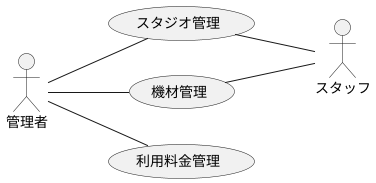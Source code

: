 @startuml BusinessUsecase

left to right direction

actor 管理者
actor スタッフ

管理者 -- (スタジオ管理)
(スタジオ管理) -- スタッフ

管理者 -- (機材管理)
(機材管理) -- スタッフ

管理者 -- (利用料金管理)

@enduml
